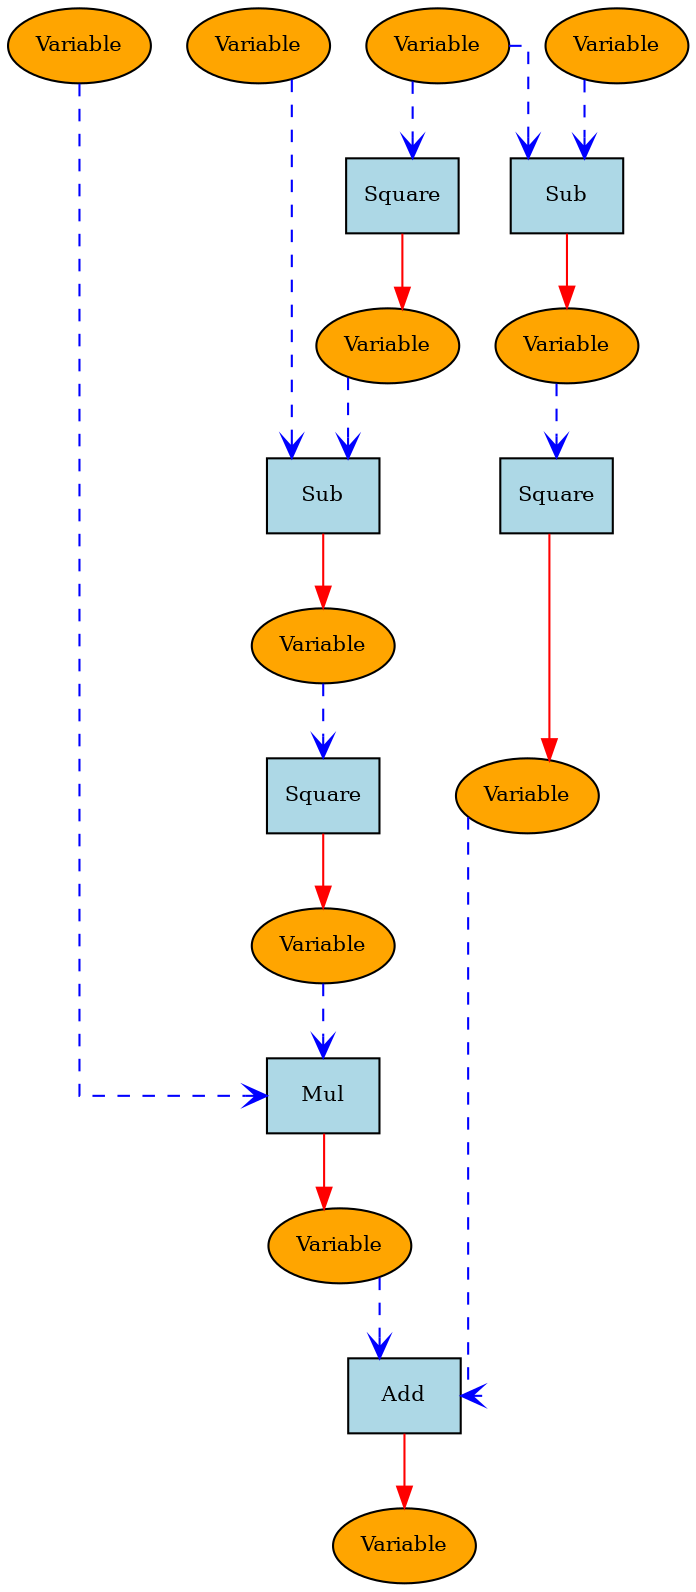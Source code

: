 digraph ComputationGraph {
      // start graph
                    splines=ortho;
                  // orthogonal edges
                    node [shape=ellipse, style=filled, fillcolor=lightgoldenrod1, fontsize=10];
    { rank=source; "0x1f5a47b2f30"; "0x1f5a47b3290"; "0x1f5a47b2fc0"; "0x1f5a47b30e0"; }
    "0x1f5a47b2f30" [label="Variable", style=filled, fillcolor=orange];
    "0x1f5a4792eb0" [label="Square", shape=box, style=filled, fillcolor=lightblue];
    "0x1f5a47b2ea0" [label="Variable", style=filled, fillcolor=orange];
    "0x1f5a47b2f30" -> "0x1f5a4792eb0" [style=dashed, color=blue, arrowhead=vee];
    "0x1f5a4792eb0" -> "0x1f5a47b2ea0" [style=solid, color=red, arrowtail=vee];
    "0x1f5a47b2fc0" [label="Variable", style=filled, fillcolor=orange];
    "0x1f5a4792f40" [label="Sub", shape=box, style=filled, fillcolor=lightblue];
    "0x1f5a47b3050" [label="Variable", style=filled, fillcolor=orange];
    "0x1f5a47b2fc0" -> "0x1f5a4792f40" [style=dashed, color=blue, arrowhead=vee];
    "0x1f5a47b2ea0" -> "0x1f5a4792f40" [style=dashed, color=blue, arrowhead=vee];
    "0x1f5a4792f40" -> "0x1f5a47b3050" [style=solid, color=red, arrowtail=vee];
    "0x1f5a4792ee0" [label="Square", shape=box, style=filled, fillcolor=lightblue];
    "0x1f5a47b3560" [label="Variable", style=filled, fillcolor=orange];
    "0x1f5a47b3050" -> "0x1f5a4792ee0" [style=dashed, color=blue, arrowhead=vee];
    "0x1f5a4792ee0" -> "0x1f5a47b3560" [style=solid, color=red, arrowtail=vee];
    "0x1f5a47b3290" [label="Variable", style=filled, fillcolor=orange];
    "0x1f5a4792e20" [label="Mul", shape=box, style=filled, fillcolor=lightblue];
    "0x1f5a47b3320" [label="Variable", style=filled, fillcolor=orange];
    "0x1f5a47b3290" -> "0x1f5a4792e20" [style=dashed, color=blue, arrowhead=vee];
    "0x1f5a47b3560" -> "0x1f5a4792e20" [style=dashed, color=blue, arrowhead=vee];
    "0x1f5a4792e20" -> "0x1f5a47b3320" [style=solid, color=red, arrowtail=vee];
    "0x1f5a47b30e0" [label="Variable", style=filled, fillcolor=orange];
    "0x1f5a4792e50" [label="Sub", shape=box, style=filled, fillcolor=lightblue];
    "0x1f5a47b33b0" [label="Variable", style=filled, fillcolor=orange];
    "0x1f5a47b30e0" -> "0x1f5a4792e50" [style=dashed, color=blue, arrowhead=vee];
    "0x1f5a47b2f30" -> "0x1f5a4792e50" [style=dashed, color=blue, arrowhead=vee];
    "0x1f5a4792e50" -> "0x1f5a47b33b0" [style=solid, color=red, arrowtail=vee];
    "0x1f5a4792fa0" [label="Square", shape=box, style=filled, fillcolor=lightblue];
    "0x1f5a47b3440" [label="Variable", style=filled, fillcolor=orange];
    "0x1f5a47b33b0" -> "0x1f5a4792fa0" [style=dashed, color=blue, arrowhead=vee];
    "0x1f5a4792fa0" -> "0x1f5a47b3440" [style=solid, color=red, arrowtail=vee];
    "0x1f5a4792e80" [label="Add", shape=box, style=filled, fillcolor=lightblue];
    "0x1f5a47b3950" [label="Variable", style=filled, fillcolor=orange];
    "0x1f5a47b3320" -> "0x1f5a4792e80" [style=dashed, color=blue, arrowhead=vee];
    "0x1f5a47b3440" -> "0x1f5a4792e80" [style=dashed, color=blue, arrowhead=vee];
    "0x1f5a4792e80" -> "0x1f5a47b3950" [style=solid, color=red, arrowtail=vee];
}
